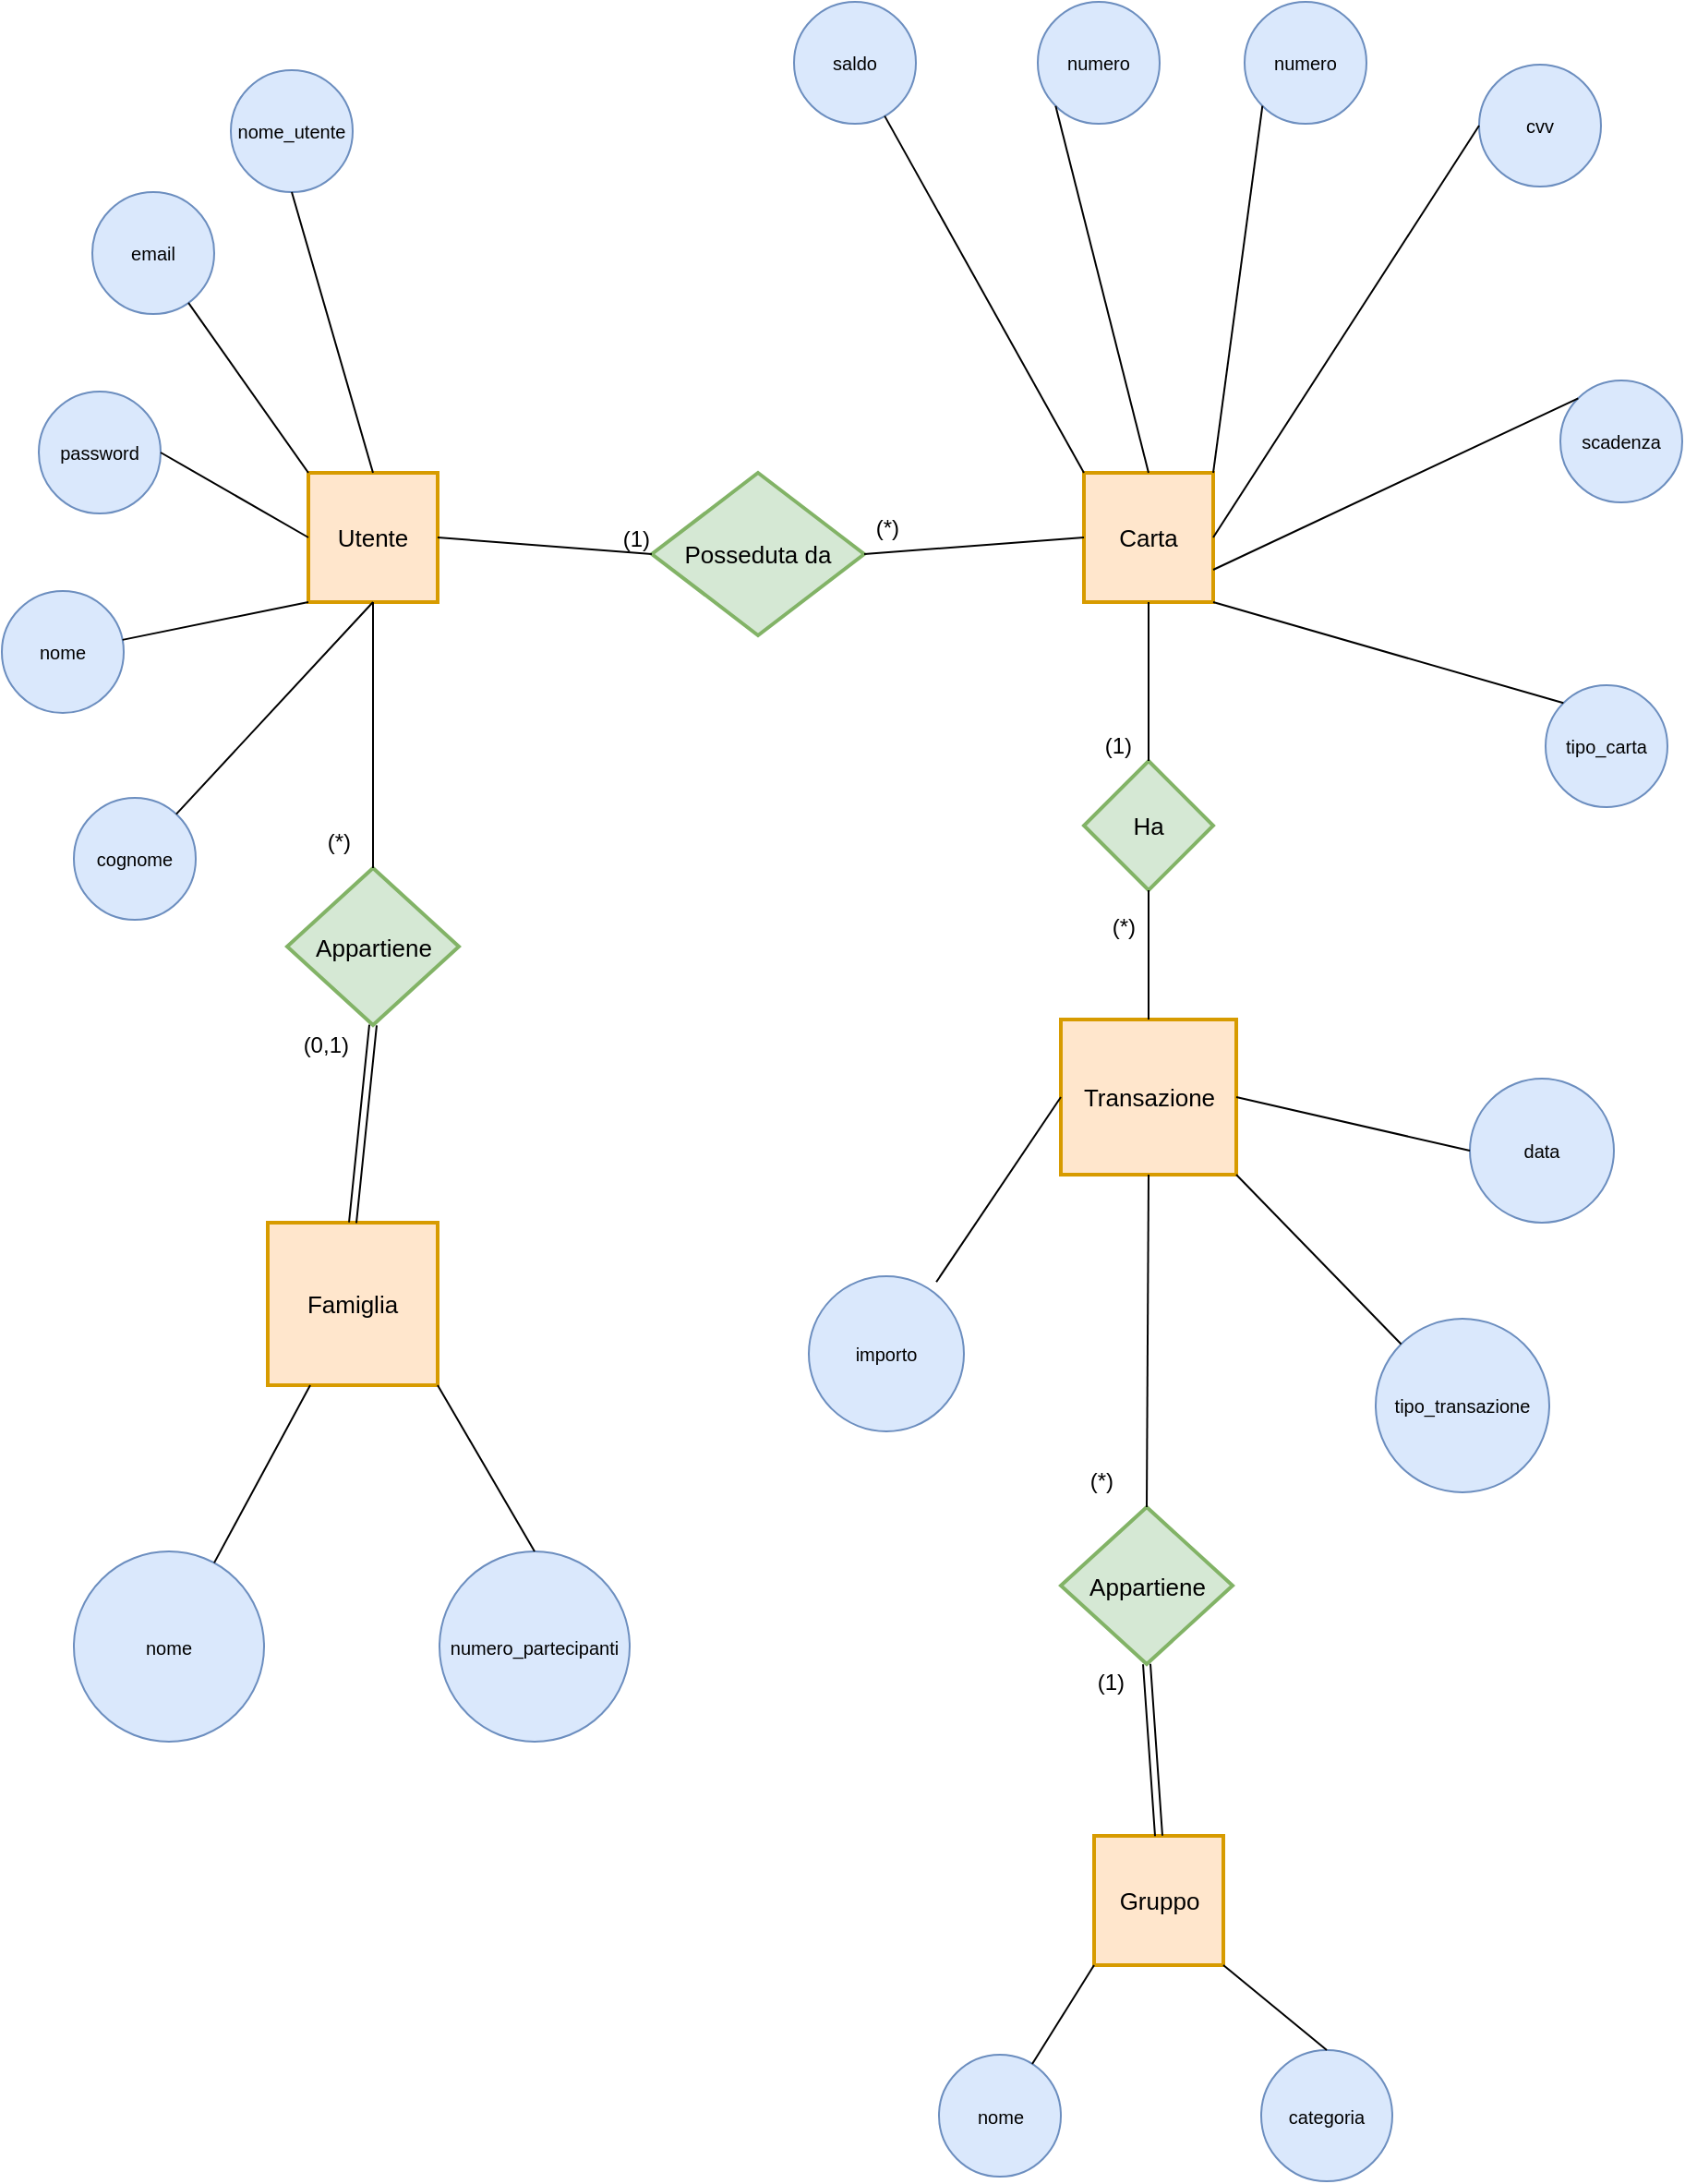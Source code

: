 <mxfile scale="1" border="0" version="24.0.7" type="device">
  <diagram id="fc1f3b67-3c9b-b1b3-7705-706421d27264" name="ERD Habit Tracker app">
    <mxGraphModel dx="3330" dy="2923" grid="0" gridSize="10" guides="1" tooltips="1" connect="1" arrows="1" fold="1" page="0" pageScale="1" pageWidth="850" pageHeight="1100" math="0" shadow="0">
      <root>
        <mxCell id="0" />
        <mxCell id="1" parent="0" />
        <mxCell id="oXI_yFAo4SnlRLDDdZvq-2" value="Carta" style="strokeWidth=2;whiteSpace=wrap;html=1;align=center;fontSize=13;fontFamily=Helvetica;fontColor=#000000;strokeColor=#d79b00;fillColor=#ffe6cc;" parent="1" vertex="1">
          <mxGeometry x="-646" y="-735" width="70" height="70" as="geometry" />
        </mxCell>
        <mxCell id="oXI_yFAo4SnlRLDDdZvq-3" value="numero" style="ellipse;whiteSpace=wrap;html=1;aspect=fixed;fontSize=10;fillColor=#dae8fc;strokeColor=#6c8ebf;" parent="1" vertex="1">
          <mxGeometry x="-559" y="-990" width="66" height="66" as="geometry" />
        </mxCell>
        <mxCell id="oXI_yFAo4SnlRLDDdZvq-5" value="cvv" style="ellipse;whiteSpace=wrap;html=1;aspect=fixed;fontSize=10;fillColor=#dae8fc;strokeColor=#6c8ebf;" parent="1" vertex="1">
          <mxGeometry x="-432" y="-956" width="66" height="66" as="geometry" />
        </mxCell>
        <mxCell id="oXI_yFAo4SnlRLDDdZvq-6" value="scadenza" style="ellipse;whiteSpace=wrap;html=1;aspect=fixed;fontSize=10;fillColor=#dae8fc;strokeColor=#6c8ebf;" parent="1" vertex="1">
          <mxGeometry x="-388" y="-785" width="66" height="66" as="geometry" />
        </mxCell>
        <mxCell id="oXI_yFAo4SnlRLDDdZvq-7" value="numero" style="ellipse;whiteSpace=wrap;html=1;aspect=fixed;fontSize=10;fillColor=#dae8fc;strokeColor=#6c8ebf;" parent="1" vertex="1">
          <mxGeometry x="-671" y="-990" width="66" height="66" as="geometry" />
        </mxCell>
        <mxCell id="oXI_yFAo4SnlRLDDdZvq-8" value="tipo_carta" style="ellipse;whiteSpace=wrap;html=1;aspect=fixed;fontSize=10;fillColor=#dae8fc;strokeColor=#6c8ebf;" parent="1" vertex="1">
          <mxGeometry x="-396" y="-620" width="66" height="66" as="geometry" />
        </mxCell>
        <mxCell id="oXI_yFAo4SnlRLDDdZvq-9" value="saldo" style="ellipse;whiteSpace=wrap;html=1;aspect=fixed;fontSize=10;fillColor=#dae8fc;strokeColor=#6c8ebf;" parent="1" vertex="1">
          <mxGeometry x="-803" y="-990" width="66" height="66" as="geometry" />
        </mxCell>
        <mxCell id="oXI_yFAo4SnlRLDDdZvq-16" value="Posseduta da" style="shape=rhombus;strokeWidth=2;fontSize=13;perimeter=rhombusPerimeter;whiteSpace=wrap;html=1;align=center;fillColor=#d5e8d4;strokeColor=#82b366;" parent="1" vertex="1">
          <mxGeometry x="-880" y="-735" width="115" height="88" as="geometry" />
        </mxCell>
        <mxCell id="oXI_yFAo4SnlRLDDdZvq-18" value="Utente" style="strokeWidth=2;whiteSpace=wrap;html=1;align=center;fontSize=13;fontFamily=Helvetica;fontColor=#000000;strokeColor=#d79b00;fillColor=#ffe6cc;" parent="1" vertex="1">
          <mxGeometry x="-1066" y="-735" width="70" height="70" as="geometry" />
        </mxCell>
        <mxCell id="oXI_yFAo4SnlRLDDdZvq-20" value="nome_utente" style="ellipse;whiteSpace=wrap;html=1;aspect=fixed;fontSize=10;fillColor=#dae8fc;strokeColor=#6c8ebf;" parent="1" vertex="1">
          <mxGeometry x="-1108" y="-953" width="66" height="66" as="geometry" />
        </mxCell>
        <mxCell id="oXI_yFAo4SnlRLDDdZvq-21" value="email" style="ellipse;whiteSpace=wrap;html=1;aspect=fixed;fontSize=10;fillColor=#dae8fc;strokeColor=#6c8ebf;" parent="1" vertex="1">
          <mxGeometry x="-1183" y="-887" width="66" height="66" as="geometry" />
        </mxCell>
        <mxCell id="oXI_yFAo4SnlRLDDdZvq-22" value="password" style="ellipse;whiteSpace=wrap;html=1;aspect=fixed;fontSize=10;fillColor=#dae8fc;strokeColor=#6c8ebf;" parent="1" vertex="1">
          <mxGeometry x="-1212" y="-779" width="66" height="66" as="geometry" />
        </mxCell>
        <mxCell id="oXI_yFAo4SnlRLDDdZvq-23" value="nome" style="ellipse;whiteSpace=wrap;html=1;aspect=fixed;fontSize=10;fillColor=#dae8fc;strokeColor=#6c8ebf;" parent="1" vertex="1">
          <mxGeometry x="-1232" y="-671" width="66" height="66" as="geometry" />
        </mxCell>
        <mxCell id="oXI_yFAo4SnlRLDDdZvq-24" value="cognome" style="ellipse;whiteSpace=wrap;html=1;aspect=fixed;fontSize=10;fillColor=#dae8fc;strokeColor=#6c8ebf;" parent="1" vertex="1">
          <mxGeometry x="-1193" y="-559" width="66" height="66" as="geometry" />
        </mxCell>
        <mxCell id="oXI_yFAo4SnlRLDDdZvq-28" value="" style="endArrow=none;html=1;rounded=0;fontSize=12;startSize=8;endSize=8;curved=1;entryX=0.5;entryY=1;entryDx=0;entryDy=0;" parent="1" source="oXI_yFAo4SnlRLDDdZvq-24" target="oXI_yFAo4SnlRLDDdZvq-18" edge="1">
          <mxGeometry relative="1" as="geometry">
            <mxPoint x="-967" y="-482" as="sourcePoint" />
            <mxPoint x="-807" y="-482" as="targetPoint" />
          </mxGeometry>
        </mxCell>
        <mxCell id="oXI_yFAo4SnlRLDDdZvq-29" value="" style="endArrow=none;html=1;rounded=0;fontSize=12;startSize=8;endSize=8;curved=1;entryX=0.5;entryY=0;entryDx=0;entryDy=0;exitX=0.5;exitY=1;exitDx=0;exitDy=0;" parent="1" source="oXI_yFAo4SnlRLDDdZvq-20" target="oXI_yFAo4SnlRLDDdZvq-18" edge="1">
          <mxGeometry relative="1" as="geometry">
            <mxPoint x="-1128" y="-540" as="sourcePoint" />
            <mxPoint x="-1021" y="-655" as="targetPoint" />
          </mxGeometry>
        </mxCell>
        <mxCell id="oXI_yFAo4SnlRLDDdZvq-30" value="" style="endArrow=none;html=1;rounded=0;fontSize=12;startSize=8;endSize=8;curved=1;entryX=0;entryY=0;entryDx=0;entryDy=0;" parent="1" source="oXI_yFAo4SnlRLDDdZvq-21" target="oXI_yFAo4SnlRLDDdZvq-18" edge="1">
          <mxGeometry relative="1" as="geometry">
            <mxPoint x="-1118" y="-530" as="sourcePoint" />
            <mxPoint x="-1011" y="-645" as="targetPoint" />
          </mxGeometry>
        </mxCell>
        <mxCell id="oXI_yFAo4SnlRLDDdZvq-31" value="" style="endArrow=none;html=1;rounded=0;fontSize=12;startSize=8;endSize=8;curved=1;entryX=0;entryY=0.5;entryDx=0;entryDy=0;exitX=1;exitY=0.5;exitDx=0;exitDy=0;" parent="1" source="oXI_yFAo4SnlRLDDdZvq-22" target="oXI_yFAo4SnlRLDDdZvq-18" edge="1">
          <mxGeometry relative="1" as="geometry">
            <mxPoint x="-1108" y="-520" as="sourcePoint" />
            <mxPoint x="-1001" y="-635" as="targetPoint" />
          </mxGeometry>
        </mxCell>
        <mxCell id="oXI_yFAo4SnlRLDDdZvq-32" value="" style="endArrow=none;html=1;rounded=0;fontSize=12;startSize=8;endSize=8;curved=1;entryX=0;entryY=1;entryDx=0;entryDy=0;" parent="1" source="oXI_yFAo4SnlRLDDdZvq-23" target="oXI_yFAo4SnlRLDDdZvq-18" edge="1">
          <mxGeometry relative="1" as="geometry">
            <mxPoint x="-1098" y="-510" as="sourcePoint" />
            <mxPoint x="-991" y="-625" as="targetPoint" />
          </mxGeometry>
        </mxCell>
        <mxCell id="oXI_yFAo4SnlRLDDdZvq-33" value="" style="endArrow=none;html=1;rounded=0;fontSize=12;startSize=8;endSize=8;curved=1;entryX=1;entryY=1;entryDx=0;entryDy=0;exitX=0;exitY=0;exitDx=0;exitDy=0;" parent="1" source="oXI_yFAo4SnlRLDDdZvq-8" target="oXI_yFAo4SnlRLDDdZvq-2" edge="1">
          <mxGeometry relative="1" as="geometry">
            <mxPoint x="-890" y="-484" as="sourcePoint" />
            <mxPoint x="-730" y="-484" as="targetPoint" />
          </mxGeometry>
        </mxCell>
        <mxCell id="oXI_yFAo4SnlRLDDdZvq-34" value="" style="endArrow=none;html=1;rounded=0;fontSize=12;startSize=8;endSize=8;curved=1;exitX=0;exitY=0;exitDx=0;exitDy=0;entryX=1;entryY=0.75;entryDx=0;entryDy=0;" parent="1" source="oXI_yFAo4SnlRLDDdZvq-6" target="oXI_yFAo4SnlRLDDdZvq-2" edge="1">
          <mxGeometry relative="1" as="geometry">
            <mxPoint x="-598" y="-462" as="sourcePoint" />
            <mxPoint x="-569" y="-686" as="targetPoint" />
          </mxGeometry>
        </mxCell>
        <mxCell id="oXI_yFAo4SnlRLDDdZvq-35" value="" style="endArrow=none;html=1;rounded=0;fontSize=12;startSize=8;endSize=8;curved=1;entryX=1;entryY=0.5;entryDx=0;entryDy=0;exitX=0;exitY=0.5;exitDx=0;exitDy=0;" parent="1" source="oXI_yFAo4SnlRLDDdZvq-5" target="oXI_yFAo4SnlRLDDdZvq-2" edge="1">
          <mxGeometry relative="1" as="geometry">
            <mxPoint x="-588" y="-452" as="sourcePoint" />
            <mxPoint x="-591" y="-645" as="targetPoint" />
          </mxGeometry>
        </mxCell>
        <mxCell id="oXI_yFAo4SnlRLDDdZvq-36" value="" style="endArrow=none;html=1;rounded=0;fontSize=12;startSize=8;endSize=8;curved=1;entryX=1;entryY=0;entryDx=0;entryDy=0;exitX=0;exitY=1;exitDx=0;exitDy=0;" parent="1" source="oXI_yFAo4SnlRLDDdZvq-3" target="oXI_yFAo4SnlRLDDdZvq-2" edge="1">
          <mxGeometry relative="1" as="geometry">
            <mxPoint x="-578" y="-442" as="sourcePoint" />
            <mxPoint x="-581" y="-635" as="targetPoint" />
          </mxGeometry>
        </mxCell>
        <mxCell id="oXI_yFAo4SnlRLDDdZvq-37" value="" style="endArrow=none;html=1;rounded=0;fontSize=12;startSize=8;endSize=8;curved=1;entryX=0.5;entryY=0;entryDx=0;entryDy=0;exitX=0;exitY=1;exitDx=0;exitDy=0;" parent="1" source="oXI_yFAo4SnlRLDDdZvq-7" target="oXI_yFAo4SnlRLDDdZvq-2" edge="1">
          <mxGeometry relative="1" as="geometry">
            <mxPoint x="-568" y="-432" as="sourcePoint" />
            <mxPoint x="-571" y="-625" as="targetPoint" />
          </mxGeometry>
        </mxCell>
        <mxCell id="oXI_yFAo4SnlRLDDdZvq-38" value="" style="endArrow=none;html=1;rounded=0;fontSize=12;startSize=8;endSize=8;curved=1;entryX=0;entryY=0;entryDx=0;entryDy=0;" parent="1" source="oXI_yFAo4SnlRLDDdZvq-9" target="oXI_yFAo4SnlRLDDdZvq-2" edge="1">
          <mxGeometry relative="1" as="geometry">
            <mxPoint x="-558" y="-422" as="sourcePoint" />
            <mxPoint x="-561" y="-615" as="targetPoint" />
          </mxGeometry>
        </mxCell>
        <mxCell id="oXI_yFAo4SnlRLDDdZvq-39" value="Famiglia" style="strokeWidth=2;whiteSpace=wrap;html=1;align=center;fontSize=13;fontFamily=Helvetica;fontColor=#000000;strokeColor=#d79b00;fillColor=#ffe6cc;" parent="1" vertex="1">
          <mxGeometry x="-1088" y="-329" width="92" height="88" as="geometry" />
        </mxCell>
        <mxCell id="oXI_yFAo4SnlRLDDdZvq-40" value="nome" style="ellipse;whiteSpace=wrap;html=1;aspect=fixed;fontSize=10;fillColor=#dae8fc;strokeColor=#6c8ebf;" parent="1" vertex="1">
          <mxGeometry x="-1193" y="-151" width="103" height="103" as="geometry" />
        </mxCell>
        <mxCell id="oXI_yFAo4SnlRLDDdZvq-41" value="numero_partecipanti" style="ellipse;whiteSpace=wrap;html=1;aspect=fixed;fontSize=10;fillColor=#dae8fc;strokeColor=#6c8ebf;" parent="1" vertex="1">
          <mxGeometry x="-995" y="-151" width="103" height="103" as="geometry" />
        </mxCell>
        <mxCell id="oXI_yFAo4SnlRLDDdZvq-42" value="" style="endArrow=none;html=1;rounded=0;fontSize=12;startSize=8;endSize=8;curved=1;exitX=0.25;exitY=1;exitDx=0;exitDy=0;" parent="1" source="oXI_yFAo4SnlRLDDdZvq-39" target="oXI_yFAo4SnlRLDDdZvq-40" edge="1">
          <mxGeometry relative="1" as="geometry">
            <mxPoint x="-948" y="-536" as="sourcePoint" />
            <mxPoint x="-788" y="-536" as="targetPoint" />
          </mxGeometry>
        </mxCell>
        <mxCell id="oXI_yFAo4SnlRLDDdZvq-43" value="" style="endArrow=none;html=1;rounded=0;fontSize=12;startSize=8;endSize=8;curved=1;exitX=1;exitY=1;exitDx=0;exitDy=0;entryX=0.5;entryY=0;entryDx=0;entryDy=0;" parent="1" source="oXI_yFAo4SnlRLDDdZvq-39" target="oXI_yFAo4SnlRLDDdZvq-41" edge="1">
          <mxGeometry relative="1" as="geometry">
            <mxPoint x="-1038" y="-231" as="sourcePoint" />
            <mxPoint x="-1103" y="-132" as="targetPoint" />
          </mxGeometry>
        </mxCell>
        <mxCell id="oXI_yFAo4SnlRLDDdZvq-51" value="Appartiene" style="shape=rhombus;strokeWidth=2;fontSize=13;perimeter=rhombusPerimeter;whiteSpace=wrap;html=1;align=center;fillColor=#d5e8d4;strokeColor=#82b366;" parent="1" vertex="1">
          <mxGeometry x="-1077.5" y="-521" width="93" height="85" as="geometry" />
        </mxCell>
        <mxCell id="oXI_yFAo4SnlRLDDdZvq-52" value="" style="endArrow=none;html=1;rounded=0;fontSize=12;startSize=8;endSize=8;curved=1;exitX=1;exitY=0.5;exitDx=0;exitDy=0;entryX=0;entryY=0.5;entryDx=0;entryDy=0;" parent="1" source="oXI_yFAo4SnlRLDDdZvq-18" target="oXI_yFAo4SnlRLDDdZvq-16" edge="1">
          <mxGeometry relative="1" as="geometry">
            <mxPoint x="-902" y="-592" as="sourcePoint" />
            <mxPoint x="-742" y="-592" as="targetPoint" />
          </mxGeometry>
        </mxCell>
        <mxCell id="oXI_yFAo4SnlRLDDdZvq-53" value="(1)" style="resizable=0;html=1;whiteSpace=wrap;align=right;verticalAlign=bottom;" parent="oXI_yFAo4SnlRLDDdZvq-52" connectable="0" vertex="1">
          <mxGeometry x="1" relative="1" as="geometry" />
        </mxCell>
        <mxCell id="oXI_yFAo4SnlRLDDdZvq-54" value="" style="endArrow=none;html=1;rounded=0;fontSize=12;startSize=8;endSize=8;curved=1;exitX=0;exitY=0.5;exitDx=0;exitDy=0;entryX=1;entryY=0.5;entryDx=0;entryDy=0;" parent="1" source="oXI_yFAo4SnlRLDDdZvq-2" target="oXI_yFAo4SnlRLDDdZvq-16" edge="1">
          <mxGeometry relative="1" as="geometry">
            <mxPoint x="-902" y="-592" as="sourcePoint" />
            <mxPoint x="-760" y="-691" as="targetPoint" />
          </mxGeometry>
        </mxCell>
        <mxCell id="oXI_yFAo4SnlRLDDdZvq-55" value="(*)" style="resizable=0;html=1;whiteSpace=wrap;align=right;verticalAlign=bottom;" parent="oXI_yFAo4SnlRLDDdZvq-54" connectable="0" vertex="1">
          <mxGeometry x="1" relative="1" as="geometry">
            <mxPoint x="21" y="-6" as="offset" />
          </mxGeometry>
        </mxCell>
        <mxCell id="oXI_yFAo4SnlRLDDdZvq-56" value="" style="endArrow=none;html=1;rounded=0;fontSize=12;startSize=8;endSize=8;curved=1;entryX=0.5;entryY=0;entryDx=0;entryDy=0;exitX=0.5;exitY=1;exitDx=0;exitDy=0;" parent="1" source="oXI_yFAo4SnlRLDDdZvq-18" target="oXI_yFAo4SnlRLDDdZvq-51" edge="1">
          <mxGeometry relative="1" as="geometry">
            <mxPoint x="-920" y="-525" as="sourcePoint" />
            <mxPoint x="-1030" y="-420" as="targetPoint" />
          </mxGeometry>
        </mxCell>
        <mxCell id="oXI_yFAo4SnlRLDDdZvq-57" value="(*)" style="resizable=0;html=1;whiteSpace=wrap;align=right;verticalAlign=bottom;" parent="oXI_yFAo4SnlRLDDdZvq-56" connectable="0" vertex="1">
          <mxGeometry x="1" relative="1" as="geometry">
            <mxPoint x="-11" y="-6" as="offset" />
          </mxGeometry>
        </mxCell>
        <mxCell id="oXI_yFAo4SnlRLDDdZvq-58" value="" style="shape=link;html=1;rounded=0;fontSize=12;startSize=8;endSize=8;curved=1;exitX=0.5;exitY=0;exitDx=0;exitDy=0;entryX=0.5;entryY=1;entryDx=0;entryDy=0;" parent="1" source="oXI_yFAo4SnlRLDDdZvq-39" target="oXI_yFAo4SnlRLDDdZvq-51" edge="1">
          <mxGeometry relative="1" as="geometry">
            <mxPoint x="-902" y="-592" as="sourcePoint" />
            <mxPoint x="-1042" y="-402" as="targetPoint" />
          </mxGeometry>
        </mxCell>
        <mxCell id="oXI_yFAo4SnlRLDDdZvq-59" value="(0,1)" style="resizable=0;html=1;whiteSpace=wrap;align=right;verticalAlign=bottom;" parent="oXI_yFAo4SnlRLDDdZvq-58" connectable="0" vertex="1">
          <mxGeometry x="1" relative="1" as="geometry">
            <mxPoint x="-11" y="19" as="offset" />
          </mxGeometry>
        </mxCell>
        <mxCell id="oXI_yFAo4SnlRLDDdZvq-60" value="Transazione" style="strokeWidth=2;whiteSpace=wrap;html=1;align=center;fontSize=13;fontFamily=Helvetica;fontColor=#000000;strokeColor=#d79b00;fillColor=#ffe6cc;" parent="1" vertex="1">
          <mxGeometry x="-658.5" y="-439" width="95" height="84" as="geometry" />
        </mxCell>
        <mxCell id="oXI_yFAo4SnlRLDDdZvq-61" value="Ha" style="shape=rhombus;strokeWidth=2;fontSize=13;perimeter=rhombusPerimeter;whiteSpace=wrap;html=1;align=center;fillColor=#d5e8d4;strokeColor=#82b366;" parent="1" vertex="1">
          <mxGeometry x="-646" y="-579" width="70" height="70" as="geometry" />
        </mxCell>
        <mxCell id="oXI_yFAo4SnlRLDDdZvq-62" value="data" style="ellipse;whiteSpace=wrap;html=1;aspect=fixed;fontSize=10;fillColor=#dae8fc;strokeColor=#6c8ebf;" parent="1" vertex="1">
          <mxGeometry x="-437" y="-407" width="78" height="78" as="geometry" />
        </mxCell>
        <mxCell id="oXI_yFAo4SnlRLDDdZvq-63" value="tipo_transazione" style="ellipse;whiteSpace=wrap;html=1;aspect=fixed;fontSize=10;fillColor=#dae8fc;strokeColor=#6c8ebf;" parent="1" vertex="1">
          <mxGeometry x="-488" y="-277" width="94" height="94" as="geometry" />
        </mxCell>
        <mxCell id="oXI_yFAo4SnlRLDDdZvq-64" value="importo" style="ellipse;whiteSpace=wrap;html=1;aspect=fixed;fontSize=10;fillColor=#dae8fc;strokeColor=#6c8ebf;" parent="1" vertex="1">
          <mxGeometry x="-795" y="-300" width="84" height="84" as="geometry" />
        </mxCell>
        <mxCell id="oXI_yFAo4SnlRLDDdZvq-65" value="" style="endArrow=none;html=1;rounded=0;fontSize=12;startSize=8;endSize=8;curved=1;exitX=0;exitY=0.5;exitDx=0;exitDy=0;entryX=0.822;entryY=0.037;entryDx=0;entryDy=0;entryPerimeter=0;" parent="1" source="oXI_yFAo4SnlRLDDdZvq-60" target="oXI_yFAo4SnlRLDDdZvq-64" edge="1">
          <mxGeometry relative="1" as="geometry">
            <mxPoint x="-725" y="-570" as="sourcePoint" />
            <mxPoint x="-565" y="-570" as="targetPoint" />
          </mxGeometry>
        </mxCell>
        <mxCell id="oXI_yFAo4SnlRLDDdZvq-66" value="" style="endArrow=none;html=1;rounded=0;fontSize=12;startSize=8;endSize=8;curved=1;exitX=1;exitY=0.5;exitDx=0;exitDy=0;entryX=0;entryY=0.5;entryDx=0;entryDy=0;" parent="1" source="oXI_yFAo4SnlRLDDdZvq-60" target="oXI_yFAo4SnlRLDDdZvq-62" edge="1">
          <mxGeometry relative="1" as="geometry">
            <mxPoint x="-648" y="-387" as="sourcePoint" />
            <mxPoint x="-716" y="-287" as="targetPoint" />
          </mxGeometry>
        </mxCell>
        <mxCell id="oXI_yFAo4SnlRLDDdZvq-67" value="" style="endArrow=none;html=1;rounded=0;fontSize=12;startSize=8;endSize=8;curved=1;exitX=1;exitY=1;exitDx=0;exitDy=0;entryX=0;entryY=0;entryDx=0;entryDy=0;" parent="1" source="oXI_yFAo4SnlRLDDdZvq-60" target="oXI_yFAo4SnlRLDDdZvq-63" edge="1">
          <mxGeometry relative="1" as="geometry">
            <mxPoint x="-638" y="-377" as="sourcePoint" />
            <mxPoint x="-706" y="-277" as="targetPoint" />
          </mxGeometry>
        </mxCell>
        <mxCell id="oXI_yFAo4SnlRLDDdZvq-68" value="" style="endArrow=none;html=1;rounded=0;fontSize=12;startSize=8;endSize=8;curved=1;entryX=0.5;entryY=1;entryDx=0;entryDy=0;exitX=0.5;exitY=0;exitDx=0;exitDy=0;" parent="1" source="oXI_yFAo4SnlRLDDdZvq-60" target="oXI_yFAo4SnlRLDDdZvq-61" edge="1">
          <mxGeometry relative="1" as="geometry">
            <mxPoint x="-725" y="-570" as="sourcePoint" />
            <mxPoint x="-565" y="-570" as="targetPoint" />
          </mxGeometry>
        </mxCell>
        <mxCell id="oXI_yFAo4SnlRLDDdZvq-69" value="(*)" style="resizable=0;html=1;whiteSpace=wrap;align=right;verticalAlign=bottom;" parent="oXI_yFAo4SnlRLDDdZvq-68" connectable="0" vertex="1">
          <mxGeometry x="1" relative="1" as="geometry">
            <mxPoint x="-6" y="28" as="offset" />
          </mxGeometry>
        </mxCell>
        <mxCell id="oXI_yFAo4SnlRLDDdZvq-70" value="" style="endArrow=none;html=1;rounded=0;fontSize=12;startSize=8;endSize=8;curved=1;entryX=0.5;entryY=0;entryDx=0;entryDy=0;exitX=0.5;exitY=1;exitDx=0;exitDy=0;" parent="1" source="oXI_yFAo4SnlRLDDdZvq-2" target="oXI_yFAo4SnlRLDDdZvq-61" edge="1">
          <mxGeometry relative="1" as="geometry">
            <mxPoint x="-725" y="-570" as="sourcePoint" />
            <mxPoint x="-609" y="-570" as="targetPoint" />
          </mxGeometry>
        </mxCell>
        <mxCell id="oXI_yFAo4SnlRLDDdZvq-71" value="(1)" style="resizable=0;html=1;whiteSpace=wrap;align=right;verticalAlign=bottom;" parent="oXI_yFAo4SnlRLDDdZvq-70" connectable="0" vertex="1">
          <mxGeometry x="1" relative="1" as="geometry">
            <mxPoint x="-8" as="offset" />
          </mxGeometry>
        </mxCell>
        <mxCell id="oXI_yFAo4SnlRLDDdZvq-72" value="Appartiene" style="shape=rhombus;strokeWidth=2;fontSize=13;perimeter=rhombusPerimeter;whiteSpace=wrap;html=1;align=center;fillColor=#d5e8d4;strokeColor=#82b366;" parent="1" vertex="1">
          <mxGeometry x="-658.5" y="-175" width="93" height="85" as="geometry" />
        </mxCell>
        <mxCell id="oXI_yFAo4SnlRLDDdZvq-73" value="Gruppo" style="strokeWidth=2;whiteSpace=wrap;html=1;align=center;fontSize=13;fontFamily=Helvetica;fontColor=#000000;strokeColor=#d79b00;fillColor=#ffe6cc;" parent="1" vertex="1">
          <mxGeometry x="-640.5" y="3" width="70" height="70" as="geometry" />
        </mxCell>
        <mxCell id="oXI_yFAo4SnlRLDDdZvq-74" value="nome" style="ellipse;whiteSpace=wrap;html=1;aspect=fixed;fontSize=10;fillColor=#dae8fc;strokeColor=#6c8ebf;" parent="1" vertex="1">
          <mxGeometry x="-724.5" y="121.5" width="66" height="66" as="geometry" />
        </mxCell>
        <mxCell id="oXI_yFAo4SnlRLDDdZvq-75" value="categoria" style="ellipse;whiteSpace=wrap;html=1;aspect=fixed;fontSize=10;fillColor=#dae8fc;strokeColor=#6c8ebf;" parent="1" vertex="1">
          <mxGeometry x="-550" y="119" width="71" height="71" as="geometry" />
        </mxCell>
        <mxCell id="oXI_yFAo4SnlRLDDdZvq-76" value="" style="endArrow=none;html=1;rounded=0;fontSize=12;startSize=8;endSize=8;curved=1;entryX=0;entryY=1;entryDx=0;entryDy=0;" parent="1" source="oXI_yFAo4SnlRLDDdZvq-74" target="oXI_yFAo4SnlRLDDdZvq-73" edge="1">
          <mxGeometry relative="1" as="geometry">
            <mxPoint x="-717" y="-303" as="sourcePoint" />
            <mxPoint x="-557" y="-303" as="targetPoint" />
          </mxGeometry>
        </mxCell>
        <mxCell id="oXI_yFAo4SnlRLDDdZvq-77" value="" style="endArrow=none;html=1;rounded=0;fontSize=12;startSize=8;endSize=8;curved=1;entryX=1;entryY=1;entryDx=0;entryDy=0;exitX=0.5;exitY=0;exitDx=0;exitDy=0;" parent="1" source="oXI_yFAo4SnlRLDDdZvq-75" target="oXI_yFAo4SnlRLDDdZvq-73" edge="1">
          <mxGeometry relative="1" as="geometry">
            <mxPoint x="-717" y="-303" as="sourcePoint" />
            <mxPoint x="-557" y="-303" as="targetPoint" />
          </mxGeometry>
        </mxCell>
        <mxCell id="oXI_yFAo4SnlRLDDdZvq-82" value="" style="shape=link;html=1;rounded=0;fontSize=12;startSize=8;endSize=8;curved=1;entryX=0.5;entryY=1;entryDx=0;entryDy=0;exitX=0.5;exitY=0;exitDx=0;exitDy=0;" parent="1" source="oXI_yFAo4SnlRLDDdZvq-73" target="oXI_yFAo4SnlRLDDdZvq-72" edge="1">
          <mxGeometry relative="1" as="geometry">
            <mxPoint x="-729" y="-195" as="sourcePoint" />
            <mxPoint x="-569" y="-195" as="targetPoint" />
          </mxGeometry>
        </mxCell>
        <mxCell id="oXI_yFAo4SnlRLDDdZvq-83" value="(1)" style="resizable=0;html=1;whiteSpace=wrap;align=right;verticalAlign=bottom;" parent="oXI_yFAo4SnlRLDDdZvq-82" connectable="0" vertex="1">
          <mxGeometry x="1" relative="1" as="geometry">
            <mxPoint x="-11" y="18" as="offset" />
          </mxGeometry>
        </mxCell>
        <mxCell id="oXI_yFAo4SnlRLDDdZvq-84" value="" style="endArrow=none;html=1;rounded=0;fontSize=12;startSize=8;endSize=8;curved=1;entryX=0.5;entryY=0;entryDx=0;entryDy=0;exitX=0.5;exitY=1;exitDx=0;exitDy=0;" parent="1" source="oXI_yFAo4SnlRLDDdZvq-60" target="oXI_yFAo4SnlRLDDdZvq-72" edge="1">
          <mxGeometry relative="1" as="geometry">
            <mxPoint x="-729" y="-195" as="sourcePoint" />
            <mxPoint x="-569" y="-195" as="targetPoint" />
          </mxGeometry>
        </mxCell>
        <mxCell id="oXI_yFAo4SnlRLDDdZvq-85" value="(*)" style="resizable=0;html=1;whiteSpace=wrap;align=right;verticalAlign=bottom;" parent="oXI_yFAo4SnlRLDDdZvq-84" connectable="0" vertex="1">
          <mxGeometry x="1" relative="1" as="geometry">
            <mxPoint x="-17" y="-5" as="offset" />
          </mxGeometry>
        </mxCell>
      </root>
    </mxGraphModel>
  </diagram>
</mxfile>
